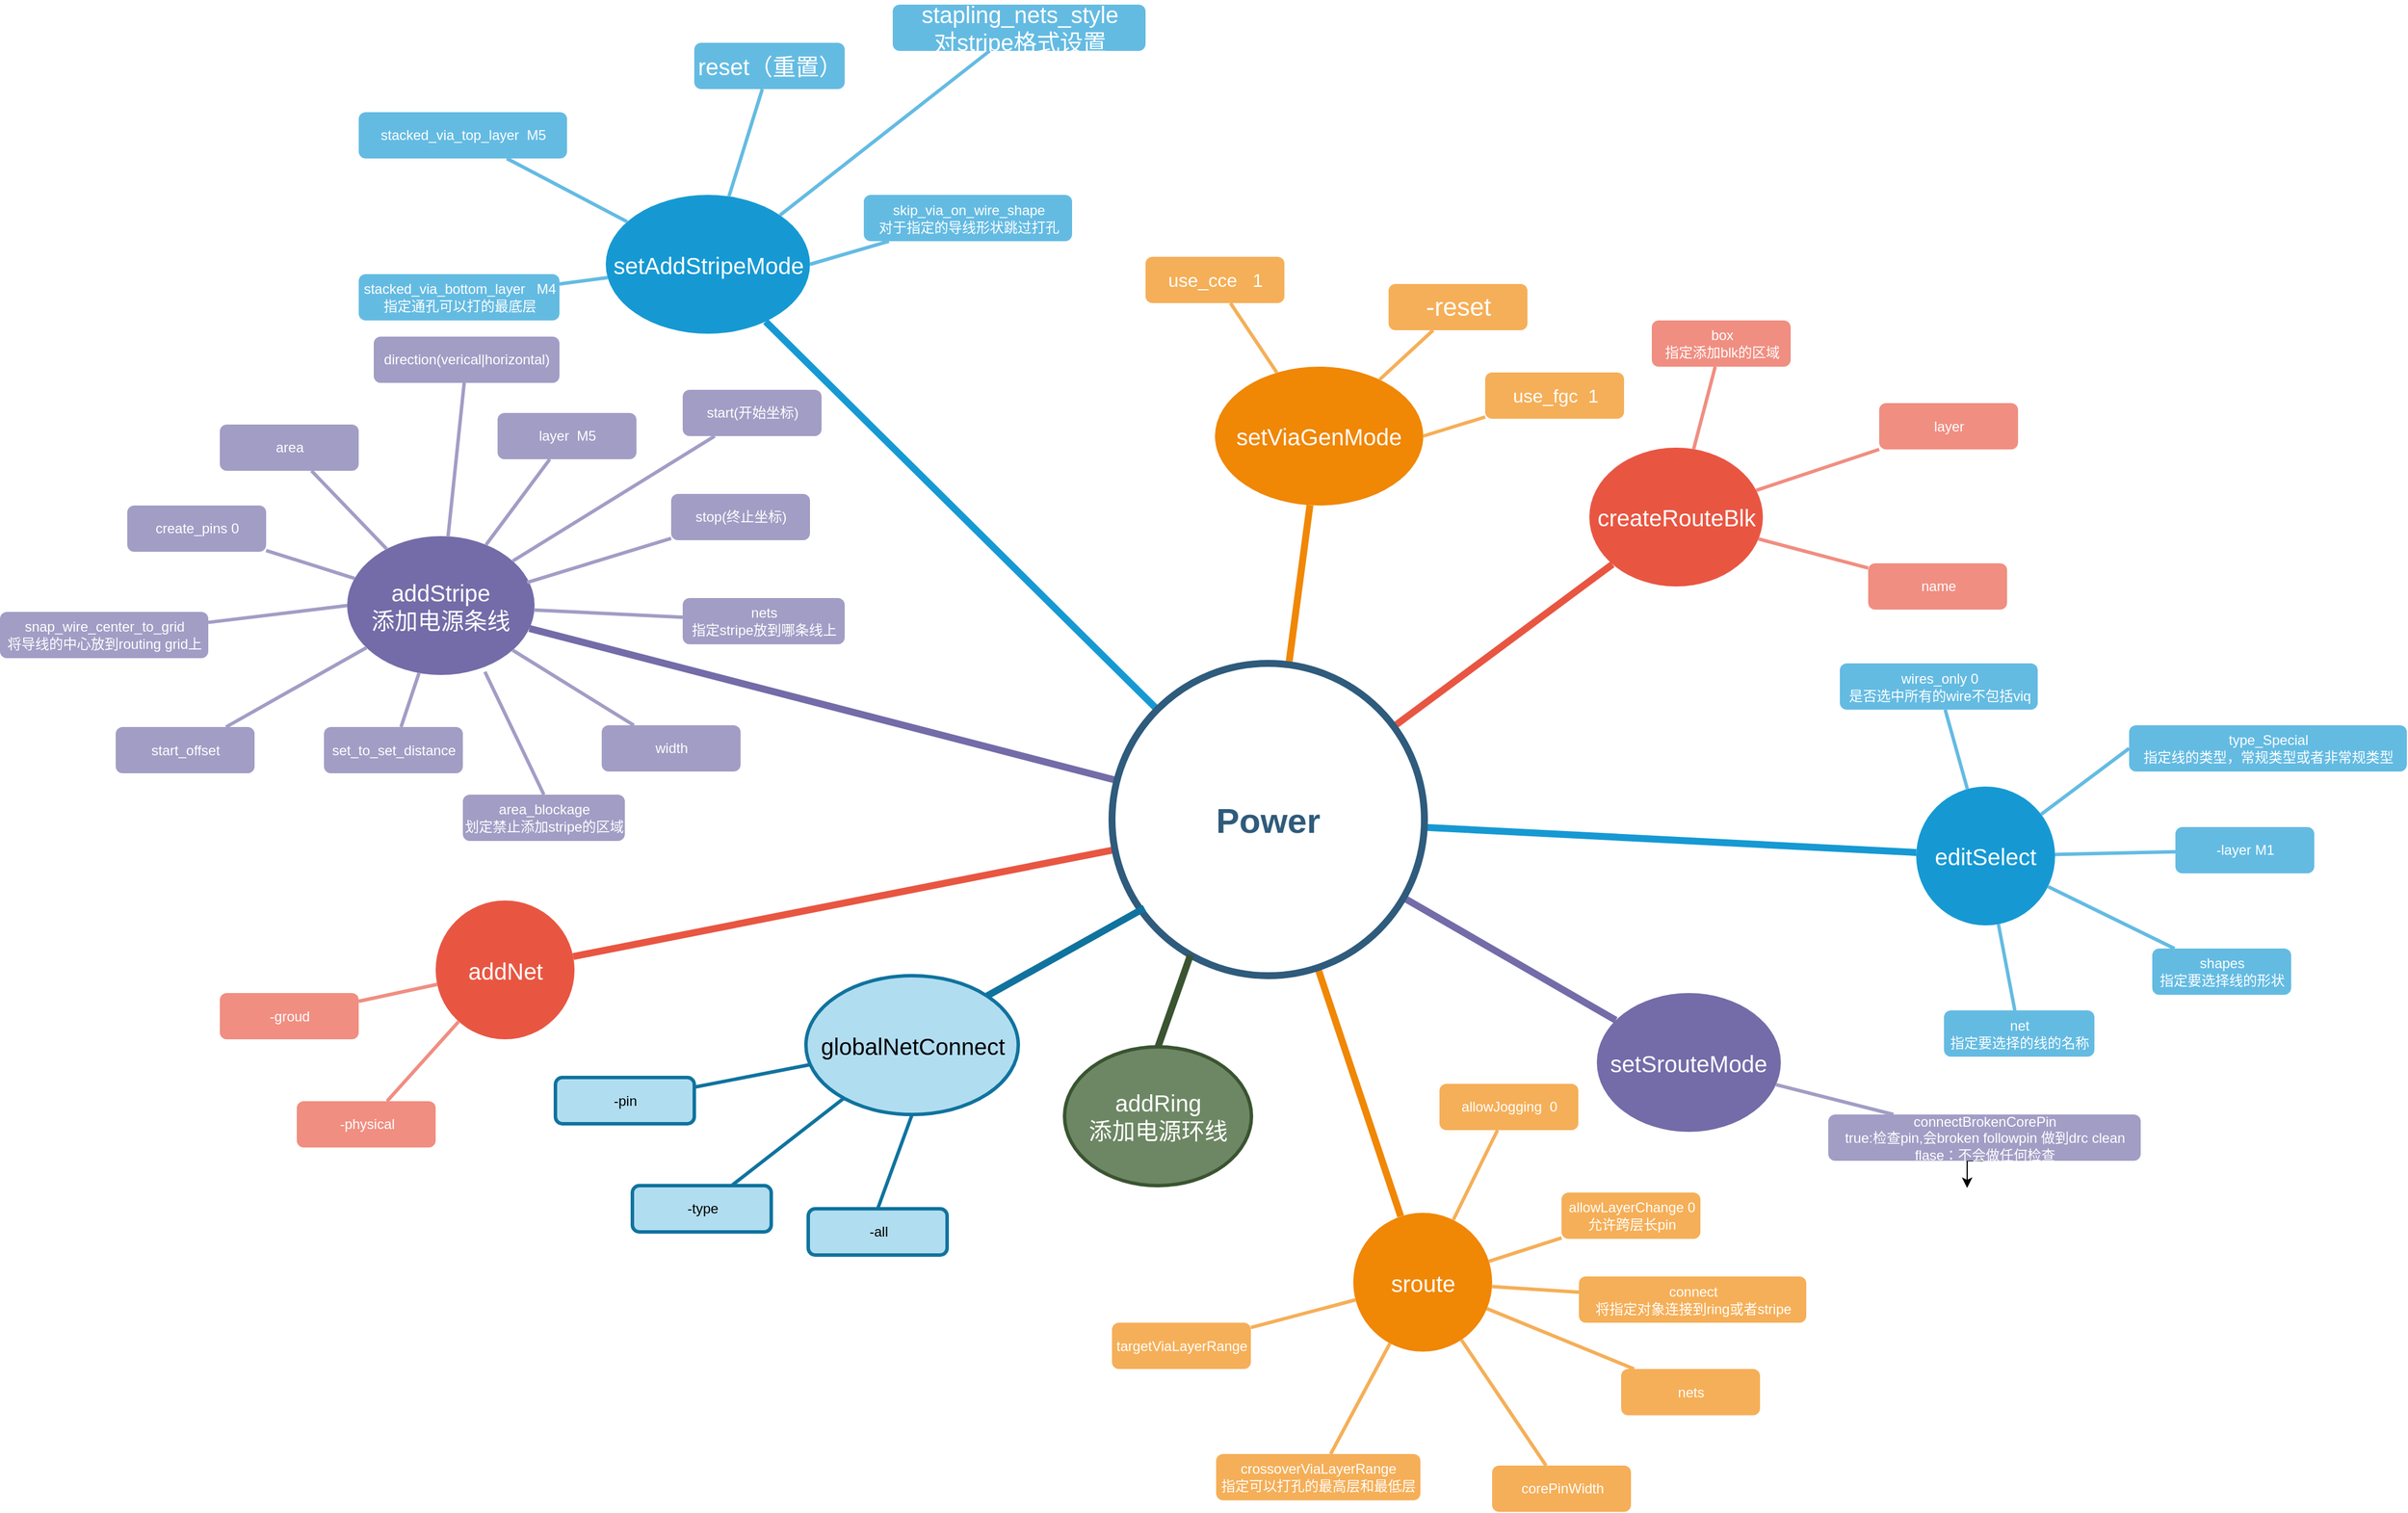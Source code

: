 <mxfile version="22.0.6" type="device">
  <diagram id="6a731a19-8d31-9384-78a2-239565b7b9f0" name="Page-1">
    <mxGraphModel dx="1232" dy="788" grid="1" gridSize="10" guides="1" tooltips="1" connect="1" arrows="1" fold="1" page="1" pageScale="1" pageWidth="1169" pageHeight="827" background="none" math="0" shadow="0">
      <root>
        <mxCell id="0" />
        <mxCell id="1" parent="0" />
        <mxCell id="1350" value="setAddStripeMode" style="ellipse;whiteSpace=wrap;html=1;shadow=0;fontFamily=Helvetica;fontSize=20;fontColor=#FFFFFF;align=center;strokeWidth=3;fillColor=#1699D3;strokeColor=none;" parent="1" vertex="1">
          <mxGeometry x="523.5" y="271.5" width="176.5" height="120" as="geometry" />
        </mxCell>
        <mxCell id="1351" value="setViaGenMode" style="ellipse;whiteSpace=wrap;html=1;shadow=0;fontFamily=Helvetica;fontSize=20;fontColor=#FFFFFF;align=center;strokeWidth=3;fillColor=#F08705;strokeColor=none;gradientColor=none;" parent="1" vertex="1">
          <mxGeometry x="1050" y="420" width="180" height="120" as="geometry" />
        </mxCell>
        <mxCell id="1352" value="createRouteBlk" style="ellipse;whiteSpace=wrap;html=1;shadow=0;fontFamily=Helvetica;fontSize=20;fontColor=#FFFFFF;align=center;strokeWidth=3;fillColor=#E85642;strokeColor=none;" parent="1" vertex="1">
          <mxGeometry x="1373.5" y="490" width="150" height="120" as="geometry" />
        </mxCell>
        <mxCell id="1353" value="editSelect" style="ellipse;whiteSpace=wrap;html=1;shadow=0;fontFamily=Helvetica;fontSize=20;fontColor=#FFFFFF;align=center;strokeWidth=3;fillColor=#1699D3;strokeColor=none;" parent="1" vertex="1">
          <mxGeometry x="1656" y="783" width="120" height="120" as="geometry" />
        </mxCell>
        <mxCell id="1354" value="setSrouteMode" style="ellipse;whiteSpace=wrap;html=1;shadow=0;fontFamily=Helvetica;fontSize=20;fontColor=#FFFFFF;align=center;strokeWidth=3;fillColor=#736ca8;strokeColor=none;" parent="1" vertex="1">
          <mxGeometry x="1380" y="961.5" width="159" height="120" as="geometry" />
        </mxCell>
        <mxCell id="1355" value="sroute" style="ellipse;whiteSpace=wrap;html=1;shadow=0;fontFamily=Helvetica;fontSize=20;fontColor=#FFFFFF;align=center;strokeWidth=3;fillColor=#F08705;strokeColor=none;" parent="1" vertex="1">
          <mxGeometry x="1169.5" y="1151.5" width="120" height="120" as="geometry" />
        </mxCell>
        <mxCell id="1356" value="addNet" style="ellipse;whiteSpace=wrap;html=1;shadow=0;fontFamily=Helvetica;fontSize=20;fontColor=#FFFFFF;align=center;strokeWidth=3;fillColor=#E85642;strokeColor=none;" parent="1" vertex="1">
          <mxGeometry x="376.5" y="881.5" width="120" height="120" as="geometry" />
        </mxCell>
        <mxCell id="1357" value="&lt;font style=&quot;font-size: 16px;&quot;&gt;use_cce&amp;nbsp; &amp;nbsp;1&lt;/font&gt;" style="rounded=1;fillColor=#f5af58;strokeColor=none;strokeWidth=3;shadow=0;html=1;fontColor=#FFFFFF;" parent="1" vertex="1">
          <mxGeometry x="990" y="325" width="120" height="40" as="geometry" />
        </mxCell>
        <mxCell id="1358" value="stacked_via_top_layer&amp;nbsp; M5" style="rounded=1;fillColor=#64BBE2;strokeColor=none;strokeWidth=3;shadow=0;html=1;fontColor=#FFFFFF;" parent="1" vertex="1">
          <mxGeometry x="310" y="200" width="180" height="40" as="geometry" />
        </mxCell>
        <mxCell id="1359" style="endArrow=none;strokeWidth=6;strokeColor=#1699D3;html=1;" parent="1" source="1515" target="1350" edge="1">
          <mxGeometry relative="1" as="geometry" />
        </mxCell>
        <mxCell id="1360" style="endArrow=none;strokeWidth=6;strokeColor=#f08705;html=1;" parent="1" source="1515" target="1351" edge="1">
          <mxGeometry relative="1" as="geometry" />
        </mxCell>
        <mxCell id="1361" style="endArrow=none;strokeWidth=6;strokeColor=#E85642;html=1;" parent="1" source="1515" target="1352" edge="1">
          <mxGeometry relative="1" as="geometry" />
        </mxCell>
        <mxCell id="1362" style="endArrow=none;strokeWidth=6;strokeColor=#1699D3;html=1;" parent="1" source="1515" target="1353" edge="1">
          <mxGeometry relative="1" as="geometry" />
        </mxCell>
        <mxCell id="1363" style="endArrow=none;strokeWidth=6;strokeColor=#736CA8;html=1;" parent="1" source="1515" target="1516" edge="1">
          <mxGeometry relative="1" as="geometry" />
        </mxCell>
        <mxCell id="1364" style="endArrow=none;strokeWidth=6;strokeColor=#736ca8;html=1;" parent="1" source="1515" target="1354" edge="1">
          <mxGeometry relative="1" as="geometry" />
        </mxCell>
        <mxCell id="1365" value="" style="edgeStyle=none;endArrow=none;strokeWidth=6;strokeColor=#F08705;html=1;" parent="1" source="1515" target="1355" edge="1">
          <mxGeometry x="181" y="226.5" width="100" height="100" as="geometry">
            <mxPoint x="181" y="326.5" as="sourcePoint" />
            <mxPoint x="281" y="226.5" as="targetPoint" />
          </mxGeometry>
        </mxCell>
        <mxCell id="1366" value="" style="edgeStyle=none;endArrow=none;strokeWidth=6;strokeColor=#E85642;html=1;" parent="1" source="1515" target="1356" edge="1">
          <mxGeometry x="181" y="226.5" width="100" height="100" as="geometry">
            <mxPoint x="181" y="326.5" as="sourcePoint" />
            <mxPoint x="281" y="226.5" as="targetPoint" />
          </mxGeometry>
        </mxCell>
        <mxCell id="1368" value="reset（重置）" style="rounded=1;fillColor=#64BBE2;strokeColor=none;strokeWidth=3;shadow=0;html=1;fontColor=#FFFFFF;fontSize=20;" parent="1" vertex="1">
          <mxGeometry x="600" y="140" width="130" height="40" as="geometry" />
        </mxCell>
        <mxCell id="1379" value="" style="edgeStyle=none;endArrow=none;strokeWidth=3;strokeColor=#64BBE2;html=1;" parent="1" source="1350" target="1358" edge="1">
          <mxGeometry x="-221.5" y="56.5" width="100" height="100" as="geometry">
            <mxPoint x="539.5" y="300.593" as="sourcePoint" />
            <mxPoint x="-129.19" y="66.5" as="targetPoint" />
          </mxGeometry>
        </mxCell>
        <mxCell id="1380" value="" style="edgeStyle=none;endArrow=none;strokeWidth=3;strokeColor=#64BBE2;html=1;" parent="1" source="1350" target="1368" edge="1">
          <mxGeometry x="-221.5" y="56.5" width="100" height="100" as="geometry">
            <mxPoint x="-221.5" y="156.5" as="sourcePoint" />
            <mxPoint x="-121.5" y="56.5" as="targetPoint" />
          </mxGeometry>
        </mxCell>
        <mxCell id="1389" value="-reset" style="rounded=1;fillColor=#f5af58;strokeColor=none;strokeWidth=3;shadow=0;html=1;fontColor=#FFFFFF;fontSize=22;" parent="1" vertex="1">
          <mxGeometry x="1200" y="348.5" width="120" height="40" as="geometry" />
        </mxCell>
        <mxCell id="1399" value="" style="edgeStyle=none;endArrow=none;strokeWidth=3;strokeColor=#F5AF58;html=1;" parent="1" source="1351" target="1357" edge="1">
          <mxGeometry x="3.5" y="21.5" width="100" height="100" as="geometry">
            <mxPoint x="-16.5" y="300" as="sourcePoint" />
            <mxPoint x="83.5" y="200" as="targetPoint" />
          </mxGeometry>
        </mxCell>
        <mxCell id="1401" value="" style="edgeStyle=none;endArrow=none;strokeWidth=3;strokeColor=#F5AF58;html=1;" parent="1" source="1351" target="1389" edge="1">
          <mxGeometry x="3.5" y="21.5" width="100" height="100" as="geometry">
            <mxPoint x="-16.5" y="300" as="sourcePoint" />
            <mxPoint x="83.5" y="200" as="targetPoint" />
          </mxGeometry>
        </mxCell>
        <mxCell id="1412" value="name" style="rounded=1;fillColor=#f08e81;strokeColor=none;strokeWidth=3;shadow=0;html=1;fontColor=#FFFFFF;" parent="1" vertex="1">
          <mxGeometry x="1614.5" y="590" width="120" height="40" as="geometry" />
        </mxCell>
        <mxCell id="1418" value="box&lt;br&gt;指定添加blk的区域" style="rounded=1;fillColor=#f08e81;strokeColor=none;strokeWidth=3;shadow=0;html=1;fontColor=#FFFFFF;" parent="1" vertex="1">
          <mxGeometry x="1427.5" y="380" width="120" height="40" as="geometry" />
        </mxCell>
        <mxCell id="1419" value="layer" style="rounded=1;fillColor=#f08e81;strokeColor=none;strokeWidth=3;shadow=0;html=1;fontColor=#FFFFFF;" parent="1" vertex="1">
          <mxGeometry x="1624" y="451.5" width="120" height="40" as="geometry" />
        </mxCell>
        <mxCell id="1429" value="" style="edgeStyle=none;endArrow=none;strokeWidth=3;strokeColor=#F08E81;html=1;" parent="1" source="1352" target="1418" edge="1">
          <mxGeometry x="31" y="106.5" width="100" height="100" as="geometry">
            <mxPoint x="-175.5" y="346.5" as="sourcePoint" />
            <mxPoint x="-75.5" y="246.5" as="targetPoint" />
          </mxGeometry>
        </mxCell>
        <mxCell id="1430" value="" style="edgeStyle=none;endArrow=none;strokeWidth=3;strokeColor=#F08E81;html=1;" parent="1" source="1352" target="1419" edge="1">
          <mxGeometry x="31" y="106.5" width="100" height="100" as="geometry">
            <mxPoint x="-175.5" y="346.5" as="sourcePoint" />
            <mxPoint x="-75.5" y="246.5" as="targetPoint" />
          </mxGeometry>
        </mxCell>
        <mxCell id="1431" value="" style="edgeStyle=none;endArrow=none;strokeWidth=3;strokeColor=#F08E81;html=1;" parent="1" source="1352" target="1412" edge="1">
          <mxGeometry x="31" y="106.5" width="100" height="100" as="geometry">
            <mxPoint x="-175.5" y="346.5" as="sourcePoint" />
            <mxPoint x="-75.5" y="246.5" as="targetPoint" />
          </mxGeometry>
        </mxCell>
        <mxCell id="1437" value="wires_only 0&lt;br&gt;是否选中所有的wire不包括viq" style="rounded=1;fillColor=#64BBE2;strokeColor=none;strokeWidth=3;shadow=0;html=1;fontColor=#FFFFFF;" parent="1" vertex="1">
          <mxGeometry x="1590" y="676.5" width="171" height="40" as="geometry" />
        </mxCell>
        <mxCell id="1438" value="type_Special&lt;br&gt;指定线的类型，常规类型或者非常规类型" style="rounded=1;fillColor=#64BBE2;strokeColor=none;strokeWidth=3;shadow=0;html=1;fontColor=#FFFFFF;" parent="1" vertex="1">
          <mxGeometry x="1840" y="730" width="240" height="40" as="geometry" />
        </mxCell>
        <mxCell id="1439" value="stacked_via_bottom_layer&amp;nbsp; &amp;nbsp;M4&lt;br&gt;指定通孔可以打的最底层" style="rounded=1;fillColor=#64BBE2;strokeColor=none;strokeWidth=3;shadow=0;html=1;fontColor=#FFFFFF;" parent="1" vertex="1">
          <mxGeometry x="310" y="340" width="173.5" height="40" as="geometry" />
        </mxCell>
        <mxCell id="1440" value="-layer M1" style="rounded=1;fillColor=#64BBE2;strokeColor=none;strokeWidth=3;shadow=0;html=1;fontColor=#FFFFFF;" parent="1" vertex="1">
          <mxGeometry x="1880" y="818" width="120" height="40" as="geometry" />
        </mxCell>
        <mxCell id="1441" value="shapes&lt;br&gt;指定要选择线的形状" style="rounded=1;fillColor=#64BBE2;strokeColor=none;strokeWidth=3;shadow=0;html=1;fontColor=#FFFFFF;" parent="1" vertex="1">
          <mxGeometry x="1860" y="923" width="120" height="40" as="geometry" />
        </mxCell>
        <mxCell id="1443" value="net&lt;br&gt;指定要选择的线的名称" style="rounded=1;fillColor=#64BBE2;strokeColor=none;strokeWidth=3;shadow=0;html=1;fontColor=#FFFFFF;" parent="1" vertex="1">
          <mxGeometry x="1680" y="976.5" width="130" height="40" as="geometry" />
        </mxCell>
        <mxCell id="1448" value="" style="edgeStyle=none;endArrow=none;strokeWidth=3;strokeColor=#64BBE2;html=1;" parent="1" source="1353" target="1437" edge="1">
          <mxGeometry x="-24" y="196.5" width="100" height="100" as="geometry">
            <mxPoint x="-304" y="273" as="sourcePoint" />
            <mxPoint x="-204" y="173" as="targetPoint" />
          </mxGeometry>
        </mxCell>
        <mxCell id="1449" value="" style="edgeStyle=none;endArrow=none;strokeWidth=3;strokeColor=#64BBE2;html=1;entryX=0;entryY=0.5;entryDx=0;entryDy=0;" parent="1" source="1353" target="1438" edge="1">
          <mxGeometry x="-24" y="196.5" width="100" height="100" as="geometry">
            <mxPoint x="-304" y="273" as="sourcePoint" />
            <mxPoint x="1907" y="753" as="targetPoint" />
          </mxGeometry>
        </mxCell>
        <mxCell id="1451" value="" style="edgeStyle=none;endArrow=none;strokeWidth=3;strokeColor=#64BBE2;html=1;" parent="1" source="1353" target="1440" edge="1">
          <mxGeometry x="-24" y="196.5" width="100" height="100" as="geometry">
            <mxPoint x="-304" y="273" as="sourcePoint" />
            <mxPoint x="-204" y="173" as="targetPoint" />
          </mxGeometry>
        </mxCell>
        <mxCell id="1453" value="" style="edgeStyle=none;endArrow=none;strokeWidth=3;strokeColor=#64BBE2;html=1;" parent="1" source="1353" target="1441" edge="1">
          <mxGeometry x="-24" y="196.5" width="100" height="100" as="geometry">
            <mxPoint x="-304" y="273" as="sourcePoint" />
            <mxPoint x="-204" y="173" as="targetPoint" />
          </mxGeometry>
        </mxCell>
        <mxCell id="1454" value="" style="edgeStyle=none;endArrow=none;strokeWidth=3;strokeColor=#64BBE2;html=1;" parent="1" source="1353" target="1443" edge="1">
          <mxGeometry x="-24" y="196.5" width="100" height="100" as="geometry">
            <mxPoint x="-304" y="273" as="sourcePoint" />
            <mxPoint x="-204" y="173" as="targetPoint" />
          </mxGeometry>
        </mxCell>
        <mxCell id="GzHQdZUdkTZhzvXeLM4d-1540" style="edgeStyle=orthogonalEdgeStyle;rounded=0;orthogonalLoop=1;jettySize=auto;html=1;exitX=0.5;exitY=1;exitDx=0;exitDy=0;" parent="1" source="1461" edge="1">
          <mxGeometry relative="1" as="geometry">
            <mxPoint x="1700" y="1130" as="targetPoint" />
          </mxGeometry>
        </mxCell>
        <mxCell id="1461" value="connectBrokenCorePin&lt;br&gt;true:检查pin,会broken followpin 做到drc clean&lt;br&gt;flase：不会做任何检查" style="rounded=1;fillColor=#a29dc5;strokeColor=none;strokeWidth=3;shadow=0;html=1;fontColor=#FFFFFF;" parent="1" vertex="1">
          <mxGeometry x="1580" y="1066.5" width="270" height="40" as="geometry" />
        </mxCell>
        <mxCell id="1464" value="" style="edgeStyle=none;endArrow=none;strokeWidth=3;strokeColor=#A29DC5;html=1;" parent="1" source="1354" target="1461" edge="1">
          <mxGeometry x="251" y="-103.5" width="100" height="100" as="geometry">
            <mxPoint x="251" y="-3.5" as="sourcePoint" />
            <mxPoint x="351" y="-103.5" as="targetPoint" />
          </mxGeometry>
        </mxCell>
        <mxCell id="1468" value="allowLayerChange 0&lt;br&gt;允许跨层长pin" style="rounded=1;fillColor=#f5af58;strokeColor=none;strokeWidth=3;shadow=0;html=1;fontColor=#FFFFFF;" parent="1" vertex="1">
          <mxGeometry x="1349.5" y="1134" width="120" height="40" as="geometry" />
        </mxCell>
        <mxCell id="1469" value="connect&lt;br&gt;将指定对象连接到ring或者stripe" style="rounded=1;fillColor=#f5af58;strokeColor=none;strokeWidth=3;shadow=0;html=1;fontColor=#FFFFFF;" parent="1" vertex="1">
          <mxGeometry x="1364.5" y="1206.5" width="196.5" height="40" as="geometry" />
        </mxCell>
        <mxCell id="1470" value="nets" style="rounded=1;fillColor=#f5af58;strokeColor=none;strokeWidth=3;shadow=0;html=1;fontColor=#FFFFFF;" parent="1" vertex="1">
          <mxGeometry x="1401" y="1286.5" width="120" height="40" as="geometry" />
        </mxCell>
        <mxCell id="1471" value="corePinWidth" style="rounded=1;fillColor=#f5af58;strokeColor=none;strokeWidth=3;shadow=0;html=1;fontColor=#FFFFFF;" parent="1" vertex="1">
          <mxGeometry x="1289.5" y="1370" width="120" height="40" as="geometry" />
        </mxCell>
        <mxCell id="1472" value="crossoverViaLayerRange&lt;br&gt;指定可以打孔的最高层和最低层" style="rounded=1;fillColor=#f5af58;strokeColor=none;strokeWidth=3;shadow=0;html=1;fontColor=#FFFFFF;" parent="1" vertex="1">
          <mxGeometry x="1051" y="1360" width="176.5" height="40" as="geometry" />
        </mxCell>
        <mxCell id="1473" value="targetViaLayerRange" style="rounded=1;fillColor=#f5af58;strokeColor=none;strokeWidth=3;shadow=0;html=1;fontColor=#FFFFFF;" parent="1" vertex="1">
          <mxGeometry x="961" y="1246.5" width="120" height="40" as="geometry" />
        </mxCell>
        <mxCell id="1478" value="allowJogging&amp;nbsp; 0" style="rounded=1;fillColor=#f5af58;strokeColor=none;strokeWidth=3;shadow=0;html=1;fontColor=#FFFFFF;" parent="1" vertex="1">
          <mxGeometry x="1244" y="1040" width="120" height="40" as="geometry" />
        </mxCell>
        <mxCell id="1479" value="" style="edgeStyle=none;endArrow=none;strokeWidth=3;strokeColor=#F5AF58;html=1;" parent="1" source="1355" target="1478" edge="1">
          <mxGeometry x="243.5" y="39" width="100" height="100" as="geometry">
            <mxPoint x="234.5" y="-1" as="sourcePoint" />
            <mxPoint x="334.5" y="-101" as="targetPoint" />
          </mxGeometry>
        </mxCell>
        <mxCell id="1480" value="" style="edgeStyle=none;endArrow=none;strokeWidth=3;strokeColor=#F5AF58;html=1;" parent="1" source="1355" target="1468" edge="1">
          <mxGeometry x="243.5" y="39" width="100" height="100" as="geometry">
            <mxPoint x="234.5" y="-1" as="sourcePoint" />
            <mxPoint x="334.5" y="-101" as="targetPoint" />
          </mxGeometry>
        </mxCell>
        <mxCell id="1481" value="" style="edgeStyle=none;endArrow=none;strokeWidth=3;strokeColor=#F5AF58;html=1;" parent="1" source="1355" target="1469" edge="1">
          <mxGeometry x="243.5" y="39" width="100" height="100" as="geometry">
            <mxPoint x="234.5" y="-1" as="sourcePoint" />
            <mxPoint x="334.5" y="-101" as="targetPoint" />
          </mxGeometry>
        </mxCell>
        <mxCell id="1482" value="" style="edgeStyle=none;endArrow=none;strokeWidth=3;strokeColor=#F5AF58;html=1;" parent="1" source="1355" target="1470" edge="1">
          <mxGeometry x="243.5" y="39" width="100" height="100" as="geometry">
            <mxPoint x="234.5" y="-1" as="sourcePoint" />
            <mxPoint x="334.5" y="-101" as="targetPoint" />
          </mxGeometry>
        </mxCell>
        <mxCell id="1483" value="" style="edgeStyle=none;endArrow=none;strokeWidth=3;strokeColor=#F5AF58;html=1;" parent="1" source="1355" target="1471" edge="1">
          <mxGeometry x="243.5" y="39" width="100" height="100" as="geometry">
            <mxPoint x="234.5" y="-1" as="sourcePoint" />
            <mxPoint x="334.5" y="-101" as="targetPoint" />
          </mxGeometry>
        </mxCell>
        <mxCell id="1484" value="" style="edgeStyle=none;endArrow=none;strokeWidth=3;strokeColor=#F5AF58;html=1;" parent="1" source="1355" target="1472" edge="1">
          <mxGeometry x="243.5" y="39" width="100" height="100" as="geometry">
            <mxPoint x="234.5" y="-1" as="sourcePoint" />
            <mxPoint x="334.5" y="-101" as="targetPoint" />
          </mxGeometry>
        </mxCell>
        <mxCell id="1485" value="" style="edgeStyle=none;endArrow=none;strokeWidth=3;strokeColor=#F5AF58;html=1;" parent="1" source="1355" target="1473" edge="1">
          <mxGeometry x="243.5" y="39" width="100" height="100" as="geometry">
            <mxPoint x="234.5" y="-1" as="sourcePoint" />
            <mxPoint x="334.5" y="-101" as="targetPoint" />
          </mxGeometry>
        </mxCell>
        <mxCell id="1490" value="-groud" style="rounded=1;fillColor=#f08e81;strokeColor=none;strokeWidth=3;shadow=0;html=1;fontColor=#FFFFFF;" parent="1" vertex="1">
          <mxGeometry x="190" y="961.5" width="120" height="40" as="geometry" />
        </mxCell>
        <mxCell id="1491" value="-physical" style="rounded=1;fillColor=#f08e81;strokeColor=none;strokeWidth=3;shadow=0;html=1;fontColor=#FFFFFF;" parent="1" vertex="1">
          <mxGeometry x="256.5" y="1055" width="120" height="40" as="geometry" />
        </mxCell>
        <mxCell id="1503" value="" style="edgeStyle=none;endArrow=none;strokeWidth=3;strokeColor=#F08E81;html=1;" parent="1" source="1356" target="1490" edge="1">
          <mxGeometry x="188.5" y="51.5" width="100" height="100" as="geometry">
            <mxPoint x="-61.5" y="46.5" as="sourcePoint" />
            <mxPoint x="38.5" y="-53.5" as="targetPoint" />
          </mxGeometry>
        </mxCell>
        <mxCell id="1504" value="" style="edgeStyle=none;endArrow=none;strokeWidth=3;strokeColor=#F08E81;html=1;" parent="1" source="1356" target="1491" edge="1">
          <mxGeometry x="188.5" y="51.5" width="100" height="100" as="geometry">
            <mxPoint x="-61.5" y="46.5" as="sourcePoint" />
            <mxPoint x="38.5" y="-53.5" as="targetPoint" />
          </mxGeometry>
        </mxCell>
        <mxCell id="1515" value="Power" style="ellipse;whiteSpace=wrap;html=1;shadow=0;fontFamily=Helvetica;fontSize=30;fontColor=#2F5B7C;align=center;strokeColor=#2F5B7C;strokeWidth=6;fillColor=#FFFFFF;fontStyle=1;gradientColor=none;" parent="1" vertex="1">
          <mxGeometry x="961" y="676.5" width="270" height="270" as="geometry" />
        </mxCell>
        <mxCell id="1516" value="addStripe&lt;br&gt;添加电源条线" style="ellipse;whiteSpace=wrap;html=1;shadow=0;fontFamily=Helvetica;fontSize=20;fontColor=#FFFFFF;align=center;strokeWidth=3;fillColor=#736ca8;strokeColor=none;" parent="1" vertex="1">
          <mxGeometry x="300" y="566.5" width="162" height="120" as="geometry" />
        </mxCell>
        <mxCell id="1518" value="area" style="rounded=1;fillColor=#a29dc5;strokeColor=none;strokeWidth=3;shadow=0;html=1;fontColor=#FFFFFF;" parent="1" vertex="1">
          <mxGeometry x="190" y="470" width="120" height="40" as="geometry" />
        </mxCell>
        <mxCell id="1519" value="direction(verical|horizontal)" style="rounded=1;fillColor=#a29dc5;strokeColor=none;strokeWidth=3;shadow=0;html=1;fontColor=#FFFFFF;" parent="1" vertex="1">
          <mxGeometry x="323" y="394" width="160.5" height="40" as="geometry" />
        </mxCell>
        <mxCell id="1520" value="layer&amp;nbsp; M5" style="rounded=1;fillColor=#a29dc5;strokeColor=none;strokeWidth=3;shadow=0;html=1;fontColor=#FFFFFF;" parent="1" vertex="1">
          <mxGeometry x="430" y="460" width="120" height="40" as="geometry" />
        </mxCell>
        <mxCell id="1521" value="nets&lt;br&gt;指定stripe放到哪条线上" style="rounded=1;fillColor=#a29dc5;strokeColor=none;strokeWidth=3;shadow=0;html=1;fontColor=#FFFFFF;" parent="1" vertex="1">
          <mxGeometry x="590" y="620" width="140" height="40" as="geometry" />
        </mxCell>
        <mxCell id="1523" value="width" style="rounded=1;fillColor=#a29dc5;strokeColor=none;strokeWidth=3;shadow=0;html=1;fontColor=#FFFFFF;" parent="1" vertex="1">
          <mxGeometry x="520" y="730" width="120" height="40" as="geometry" />
        </mxCell>
        <mxCell id="1524" value="set_to_set_distance" style="rounded=1;fillColor=#a29dc5;strokeColor=none;strokeWidth=3;shadow=0;html=1;fontColor=#FFFFFF;" parent="1" vertex="1">
          <mxGeometry x="280" y="731.5" width="120" height="40" as="geometry" />
        </mxCell>
        <mxCell id="1525" value="start_offset" style="rounded=1;fillColor=#a29dc5;strokeColor=none;strokeWidth=3;shadow=0;html=1;fontColor=#FFFFFF;" parent="1" vertex="1">
          <mxGeometry x="100" y="731.5" width="120" height="40" as="geometry" />
        </mxCell>
        <mxCell id="1526" value="create_pins 0" style="rounded=1;fillColor=#a29dc5;strokeColor=none;strokeWidth=3;shadow=0;html=1;fontColor=#FFFFFF;" parent="1" vertex="1">
          <mxGeometry x="110" y="540" width="120" height="40" as="geometry" />
        </mxCell>
        <mxCell id="1530" value="" style="edgeStyle=none;endArrow=none;strokeWidth=3;strokeColor=#A29DC5;html=1;" parent="1" source="1516" target="1518" edge="1">
          <mxGeometry x="-1498" y="-303.5" width="100" height="100" as="geometry">
            <mxPoint x="-1508" y="-323.5" as="sourcePoint" />
            <mxPoint x="-1408" y="-423.5" as="targetPoint" />
          </mxGeometry>
        </mxCell>
        <mxCell id="1531" value="" style="edgeStyle=none;endArrow=none;strokeWidth=3;strokeColor=#A29DC5;html=1;" parent="1" source="1516" target="1519" edge="1">
          <mxGeometry x="-1498" y="-303.5" width="100" height="100" as="geometry">
            <mxPoint x="-1508" y="-323.5" as="sourcePoint" />
            <mxPoint x="-1408" y="-423.5" as="targetPoint" />
          </mxGeometry>
        </mxCell>
        <mxCell id="1532" value="" style="edgeStyle=none;endArrow=none;strokeWidth=3;strokeColor=#A29DC5;html=1;" parent="1" source="1516" target="1520" edge="1">
          <mxGeometry x="-1498" y="-303.5" width="100" height="100" as="geometry">
            <mxPoint x="-1508" y="-323.5" as="sourcePoint" />
            <mxPoint x="-1408" y="-423.5" as="targetPoint" />
          </mxGeometry>
        </mxCell>
        <mxCell id="1533" value="" style="edgeStyle=none;endArrow=none;strokeWidth=3;strokeColor=#A29DC5;html=1;" parent="1" source="1516" target="1521" edge="1">
          <mxGeometry x="-1498" y="-303.5" width="100" height="100" as="geometry">
            <mxPoint x="-1508" y="-323.5" as="sourcePoint" />
            <mxPoint x="-1408" y="-423.5" as="targetPoint" />
          </mxGeometry>
        </mxCell>
        <mxCell id="1535" value="" style="edgeStyle=none;endArrow=none;strokeWidth=3;strokeColor=#A29DC5;html=1;" parent="1" source="1516" target="1523" edge="1">
          <mxGeometry x="-1498" y="-303.5" width="100" height="100" as="geometry">
            <mxPoint x="-1508" y="-323.5" as="sourcePoint" />
            <mxPoint x="-1408" y="-423.5" as="targetPoint" />
          </mxGeometry>
        </mxCell>
        <mxCell id="1536" value="" style="edgeStyle=none;endArrow=none;strokeWidth=3;strokeColor=#A29DC5;html=1;" parent="1" source="1516" target="1524" edge="1">
          <mxGeometry x="-1498" y="-303.5" width="100" height="100" as="geometry">
            <mxPoint x="-1508" y="-323.5" as="sourcePoint" />
            <mxPoint x="-1408" y="-423.5" as="targetPoint" />
          </mxGeometry>
        </mxCell>
        <mxCell id="1537" value="" style="edgeStyle=none;endArrow=none;strokeWidth=3;strokeColor=#A29DC5;html=1;" parent="1" source="1516" target="1525" edge="1">
          <mxGeometry x="-1498" y="-303.5" width="100" height="100" as="geometry">
            <mxPoint x="-1508" y="-323.5" as="sourcePoint" />
            <mxPoint x="-1408" y="-423.5" as="targetPoint" />
          </mxGeometry>
        </mxCell>
        <mxCell id="1538" value="" style="edgeStyle=none;endArrow=none;strokeWidth=3;strokeColor=#A29DC5;html=1;" parent="1" source="1516" target="1526" edge="1">
          <mxGeometry x="-1498" y="-303.5" width="100" height="100" as="geometry">
            <mxPoint x="-1508" y="-323.5" as="sourcePoint" />
            <mxPoint x="-1408" y="-423.5" as="targetPoint" />
          </mxGeometry>
        </mxCell>
        <mxCell id="104TM-tIM6dC0J846HSY-1542" value="" style="edgeStyle=none;endArrow=none;strokeWidth=3;strokeColor=#64BBE2;html=1;" parent="1" source="1350" target="1439" edge="1">
          <mxGeometry x="-221.5" y="56.5" width="100" height="100" as="geometry">
            <mxPoint x="561" y="392" as="sourcePoint" />
            <mxPoint x="506" y="477" as="targetPoint" />
          </mxGeometry>
        </mxCell>
        <mxCell id="ECbVuGx_JuomwF0MRVY4-1545" value="&lt;font style=&quot;font-size: 16px;&quot;&gt;use_fgc&amp;nbsp; 1&lt;/font&gt;" style="rounded=1;fillColor=#f5af58;strokeColor=none;strokeWidth=3;shadow=0;html=1;fontColor=#FFFFFF;" parent="1" vertex="1">
          <mxGeometry x="1283.5" y="425" width="120" height="40" as="geometry" />
        </mxCell>
        <mxCell id="ECbVuGx_JuomwF0MRVY4-1546" value="" style="edgeStyle=none;endArrow=none;strokeWidth=3;strokeColor=#F5AF58;html=1;exitX=1;exitY=0.5;exitDx=0;exitDy=0;" parent="1" source="1351" target="ECbVuGx_JuomwF0MRVY4-1545" edge="1">
          <mxGeometry x="3.5" y="21.5" width="100" height="100" as="geometry">
            <mxPoint x="1391.5" y="535" as="sourcePoint" />
            <mxPoint x="372" y="309.5" as="targetPoint" />
          </mxGeometry>
        </mxCell>
        <mxCell id="ECbVuGx_JuomwF0MRVY4-1548" value="skip_via_on_wire_shape&lt;br&gt;对于指定的导线形状跳过打孔" style="rounded=1;fillColor=#64BBE2;strokeColor=none;strokeWidth=3;shadow=0;html=1;fontColor=#FFFFFF;" parent="1" vertex="1">
          <mxGeometry x="746.5" y="271.5" width="180" height="40" as="geometry" />
        </mxCell>
        <mxCell id="ECbVuGx_JuomwF0MRVY4-1549" value="" style="edgeStyle=none;endArrow=none;strokeWidth=3;strokeColor=#64BBE2;html=1;exitX=1;exitY=0.5;exitDx=0;exitDy=0;" parent="1" source="1350" target="ECbVuGx_JuomwF0MRVY4-1548" edge="1">
          <mxGeometry x="-221.5" y="56.5" width="100" height="100" as="geometry">
            <mxPoint x="963.5" y="372.5" as="sourcePoint" />
            <mxPoint x="295" y="138" as="targetPoint" />
          </mxGeometry>
        </mxCell>
        <mxCell id="ECbVuGx_JuomwF0MRVY4-1550" value="" style="edgeStyle=none;endArrow=none;strokeWidth=6;strokeColor=#3A5431;html=1;exitX=0.251;exitY=0.934;exitDx=0;exitDy=0;exitPerimeter=0;entryX=0.5;entryY=0;entryDx=0;entryDy=0;fillColor=#6d8764;" parent="1" source="1515" target="ECbVuGx_JuomwF0MRVY4-1551" edge="1">
          <mxGeometry x="181" y="226.5" width="100" height="100" as="geometry">
            <mxPoint x="997" y="901" as="sourcePoint" />
            <mxPoint x="910" y="1150" as="targetPoint" />
          </mxGeometry>
        </mxCell>
        <mxCell id="ECbVuGx_JuomwF0MRVY4-1551" value="addRing&lt;br&gt;添加电源环线" style="ellipse;whiteSpace=wrap;html=1;shadow=0;fontFamily=Helvetica;fontSize=20;fontColor=#ffffff;align=center;strokeWidth=3;fillColor=#6d8764;strokeColor=#3A5431;" parent="1" vertex="1">
          <mxGeometry x="920" y="1008" width="161.5" height="120" as="geometry" />
        </mxCell>
        <mxCell id="ECbVuGx_JuomwF0MRVY4-1556" value="" style="edgeStyle=none;endArrow=none;strokeWidth=6;strokeColor=#10739e;html=1;entryX=1;entryY=0;entryDx=0;entryDy=0;fillColor=#b1ddf0;" parent="1" target="ECbVuGx_JuomwF0MRVY4-1557" edge="1">
          <mxGeometry x="181" y="226.5" width="100" height="100" as="geometry">
            <mxPoint x="989" y="888" as="sourcePoint" />
            <mxPoint x="800" y="1090" as="targetPoint" />
          </mxGeometry>
        </mxCell>
        <mxCell id="ECbVuGx_JuomwF0MRVY4-1557" value="globalNetConnect" style="ellipse;whiteSpace=wrap;html=1;shadow=0;fontFamily=Helvetica;fontSize=20;align=center;strokeWidth=3;fillColor=#b1ddf0;strokeColor=#10739e;" parent="1" vertex="1">
          <mxGeometry x="696.5" y="946.5" width="183.5" height="120" as="geometry" />
        </mxCell>
        <mxCell id="ECbVuGx_JuomwF0MRVY4-1558" value="-pin" style="rounded=1;fillColor=#b1ddf0;strokeColor=#10739e;strokeWidth=3;shadow=0;html=1;" parent="1" vertex="1">
          <mxGeometry x="480" y="1034.5" width="120" height="40" as="geometry" />
        </mxCell>
        <mxCell id="ECbVuGx_JuomwF0MRVY4-1559" value="-type" style="rounded=1;fillColor=#b1ddf0;strokeColor=#10739e;strokeWidth=3;shadow=0;html=1;" parent="1" vertex="1">
          <mxGeometry x="546.5" y="1128" width="120" height="40" as="geometry" />
        </mxCell>
        <mxCell id="ECbVuGx_JuomwF0MRVY4-1560" value="" style="edgeStyle=none;endArrow=none;strokeWidth=3;strokeColor=#10739e;html=1;fillColor=#b1ddf0;" parent="1" source="ECbVuGx_JuomwF0MRVY4-1557" target="ECbVuGx_JuomwF0MRVY4-1558" edge="1">
          <mxGeometry x="188.5" y="51.5" width="100" height="100" as="geometry">
            <mxPoint x="228.5" y="119.5" as="sourcePoint" />
            <mxPoint x="328.5" y="19.5" as="targetPoint" />
          </mxGeometry>
        </mxCell>
        <mxCell id="ECbVuGx_JuomwF0MRVY4-1561" value="" style="edgeStyle=none;endArrow=none;strokeWidth=3;strokeColor=#10739e;html=1;fillColor=#b1ddf0;" parent="1" source="ECbVuGx_JuomwF0MRVY4-1557" target="ECbVuGx_JuomwF0MRVY4-1559" edge="1">
          <mxGeometry x="188.5" y="51.5" width="100" height="100" as="geometry">
            <mxPoint x="228.5" y="119.5" as="sourcePoint" />
            <mxPoint x="328.5" y="19.5" as="targetPoint" />
          </mxGeometry>
        </mxCell>
        <mxCell id="ECbVuGx_JuomwF0MRVY4-1562" value="-all" style="rounded=1;fillColor=#b1ddf0;strokeColor=#10739e;strokeWidth=3;shadow=0;html=1;" parent="1" vertex="1">
          <mxGeometry x="698.5" y="1148" width="120" height="40" as="geometry" />
        </mxCell>
        <mxCell id="ECbVuGx_JuomwF0MRVY4-1563" value="" style="edgeStyle=none;endArrow=none;strokeWidth=3;strokeColor=#10739e;html=1;fillColor=#b1ddf0;entryX=0.5;entryY=0;entryDx=0;entryDy=0;exitX=0.5;exitY=1;exitDx=0;exitDy=0;" parent="1" source="ECbVuGx_JuomwF0MRVY4-1557" target="ECbVuGx_JuomwF0MRVY4-1562" edge="1">
          <mxGeometry x="188.5" y="51.5" width="100" height="100" as="geometry">
            <mxPoint x="713" y="1073" as="sourcePoint" />
            <mxPoint x="639" y="1138" as="targetPoint" />
          </mxGeometry>
        </mxCell>
        <mxCell id="ECbVuGx_JuomwF0MRVY4-1564" value="stapling_nets_style&lt;br&gt;对stripe格式设置" style="rounded=1;fillColor=#64BBE2;strokeColor=none;strokeWidth=3;shadow=0;html=1;fontColor=#FFFFFF;fontSize=20;" parent="1" vertex="1">
          <mxGeometry x="771.5" y="107" width="218.5" height="40" as="geometry" />
        </mxCell>
        <mxCell id="ECbVuGx_JuomwF0MRVY4-1565" value="" style="edgeStyle=none;endArrow=none;strokeWidth=3;strokeColor=#64BBE2;html=1;exitX=1;exitY=0;exitDx=0;exitDy=0;" parent="1" source="1350" target="ECbVuGx_JuomwF0MRVY4-1564" edge="1">
          <mxGeometry x="-221.5" y="56.5" width="100" height="100" as="geometry">
            <mxPoint x="801.5" y="240" as="sourcePoint" />
            <mxPoint x="50" y="23.5" as="targetPoint" />
          </mxGeometry>
        </mxCell>
        <mxCell id="2WprUobXhC-wDhnUIBoG-1538" value="stop(终止坐标)" style="rounded=1;fillColor=#a29dc5;strokeColor=none;strokeWidth=3;shadow=0;html=1;fontColor=#FFFFFF;" parent="1" vertex="1">
          <mxGeometry x="580" y="530" width="120" height="40" as="geometry" />
        </mxCell>
        <mxCell id="2WprUobXhC-wDhnUIBoG-1539" value="" style="edgeStyle=none;endArrow=none;strokeWidth=3;strokeColor=#A29DC5;html=1;exitX=0.96;exitY=0.334;exitDx=0;exitDy=0;exitPerimeter=0;" parent="1" source="1516" target="2WprUobXhC-wDhnUIBoG-1538" edge="1">
          <mxGeometry x="-1498" y="-303.5" width="100" height="100" as="geometry">
            <mxPoint x="344" y="588" as="sourcePoint" />
            <mxPoint x="-1398" y="-413.5" as="targetPoint" />
          </mxGeometry>
        </mxCell>
        <mxCell id="2WprUobXhC-wDhnUIBoG-1540" value="start(开始坐标)" style="rounded=1;fillColor=#a29dc5;strokeColor=none;strokeWidth=3;shadow=0;html=1;fontColor=#FFFFFF;" parent="1" vertex="1">
          <mxGeometry x="590" y="440" width="120" height="40" as="geometry" />
        </mxCell>
        <mxCell id="2WprUobXhC-wDhnUIBoG-1541" value="" style="edgeStyle=none;endArrow=none;strokeWidth=3;strokeColor=#A29DC5;html=1;" parent="1" source="1516" target="2WprUobXhC-wDhnUIBoG-1540" edge="1">
          <mxGeometry x="-1498" y="-303.5" width="100" height="100" as="geometry">
            <mxPoint x="794" y="658" as="sourcePoint" />
            <mxPoint x="-948" y="-343.5" as="targetPoint" />
          </mxGeometry>
        </mxCell>
        <mxCell id="2WprUobXhC-wDhnUIBoG-1542" value="snap_wire_center_to_grid&lt;br&gt;将导线的中心放到routing grid上" style="rounded=1;fillColor=#a29dc5;strokeColor=none;strokeWidth=3;shadow=0;html=1;fontColor=#FFFFFF;" parent="1" vertex="1">
          <mxGeometry y="632" width="180" height="40" as="geometry" />
        </mxCell>
        <mxCell id="2WprUobXhC-wDhnUIBoG-1543" value="" style="edgeStyle=none;endArrow=none;strokeWidth=3;strokeColor=#A29DC5;html=1;exitX=0;exitY=0.5;exitDx=0;exitDy=0;" parent="1" source="1516" target="2WprUobXhC-wDhnUIBoG-1542" edge="1">
          <mxGeometry x="-1498" y="-303.5" width="100" height="100" as="geometry">
            <mxPoint x="204" y="740" as="sourcePoint" />
            <mxPoint x="-1538" y="-261.5" as="targetPoint" />
          </mxGeometry>
        </mxCell>
        <mxCell id="2WprUobXhC-wDhnUIBoG-1545" value="" style="edgeStyle=none;endArrow=none;strokeWidth=3;strokeColor=#A29DC5;html=1;exitX=0.735;exitY=0.977;exitDx=0;exitDy=0;exitPerimeter=0;entryX=0.5;entryY=0;entryDx=0;entryDy=0;" parent="1" source="1516" target="2WprUobXhC-wDhnUIBoG-1546" edge="1">
          <mxGeometry x="-1498" y="-303.5" width="100" height="100" as="geometry">
            <mxPoint x="401" y="686.5" as="sourcePoint" />
            <mxPoint x="460" y="780" as="targetPoint" />
          </mxGeometry>
        </mxCell>
        <mxCell id="2WprUobXhC-wDhnUIBoG-1546" value="area_blockage&lt;br&gt;划定禁止添加stripe的区域" style="rounded=1;fillColor=#a29dc5;strokeColor=none;strokeWidth=3;shadow=0;html=1;fontColor=#FFFFFF;" parent="1" vertex="1">
          <mxGeometry x="400" y="790" width="140" height="40" as="geometry" />
        </mxCell>
      </root>
    </mxGraphModel>
  </diagram>
</mxfile>
